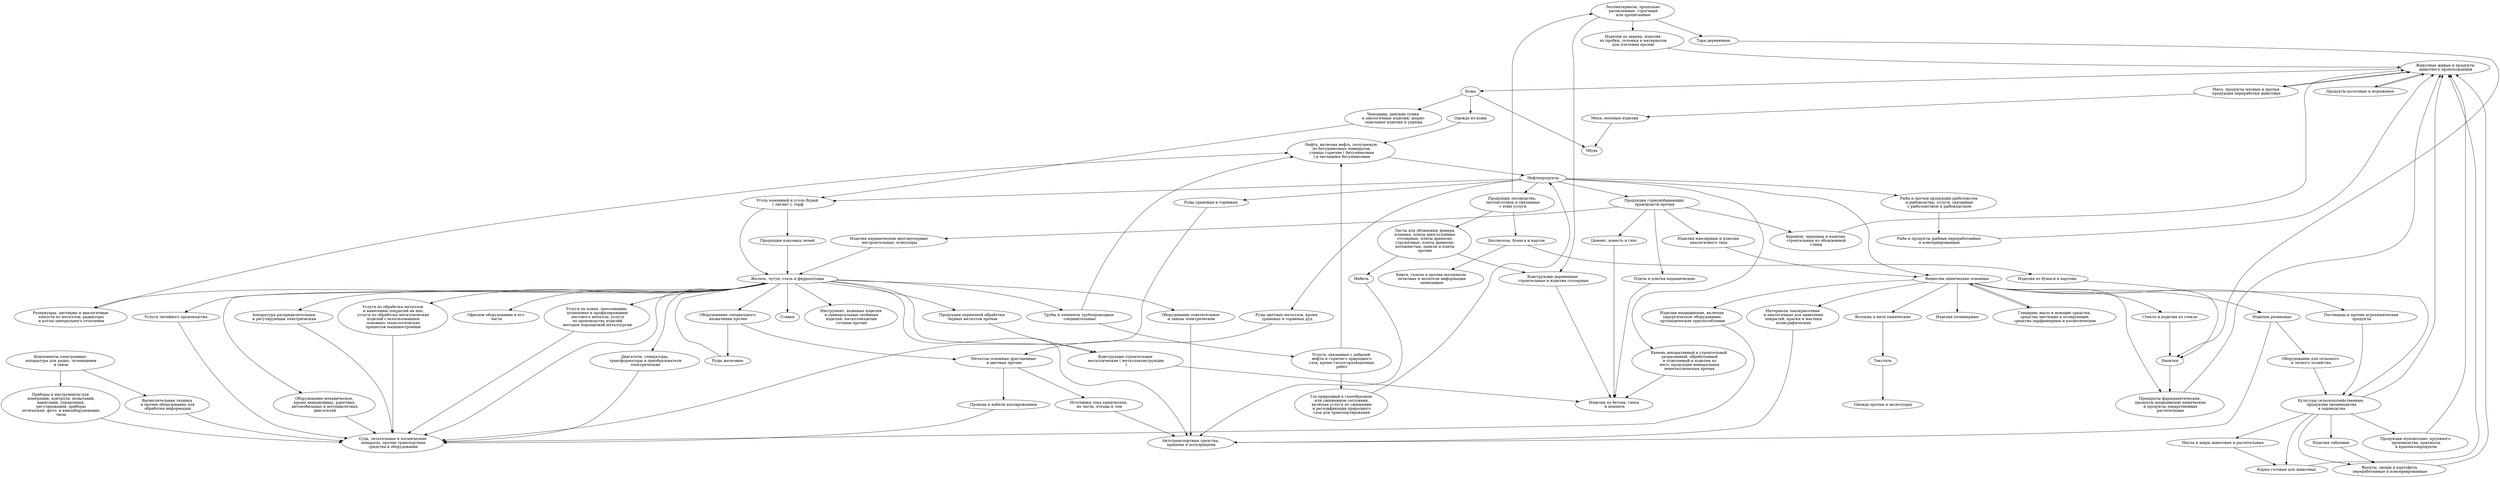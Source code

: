 digraph a {
K = 0.5;
"Цемент, известь и гипс" -> "Изделия из бетона, гипса
 и цемента" [len=1, weight="92"];

"Изделия из дерева, изделия
 из пробки, соломки и материалов
 для плетения прочие" -> "Животные живые и продукты
 животного происхождения" [len=1, weight="-1"];

"Корма готовые для животных" -> "Животные живые и продукты
 животного происхождения" [len=1, weight="87"];

"Изделия керамические неогнеупорные
 нестроительные; огнеупоры" -> "Железо, чугун, сталь и ферросплавы" [len=1, weight="27"];

"Лесоматериалы, продольно
 распиленные, строганые
 или пропитанные" -> "Изделия из дерева, изделия
 из пробки, соломки и материалов
 для плетения прочие" [len=1, weight="73"];

"Лесоматериалы, продольно
 распиленные, строганые
 или пропитанные" -> "Тара деревянная" [len=1, weight="96"];

"Лесоматериалы, продольно
 распиленные, строганые
 или пропитанные" -> "Конструкции деревянные
 строительные и изделия столярные" [len=1, weight="64"];

"Волокна и нити химические" -> "Текстиль" [len=1, weight="83"];

"Руды урановые и ториевые" -> "Суда, летательные и космические
 аппараты, прочие транспортные
 средства и оборудование" [len=1, weight="21"];

"Продукция коксовых печей" -> "Железо, чугун, сталь и ферросплавы" [len=1, weight="41"];

"Целлюлоза, бумага и картон" -> "Изделия из бумаги и картона" [len=1, weight="82"];

"Целлюлоза, бумага и картон" -> "Книги, газеты и прочие материалы
 печатные и носители информации
 записанные" [len=1, weight="52"];

"Продукция лесоводства,
 лесозаготовок и связанные
 с этим услуги" -> "Лесоматериалы, продольно
 распиленные, строганые
 или пропитанные" [len=1, weight="85"];

"Продукция лесоводства,
 лесозаготовок и связанные
 с этим услуги" -> "Целлюлоза, бумага и картон" [len=1, weight="52"];

"Продукция лесоводства,
 лесозаготовок и связанные
 с этим услуги" -> "Листы для облицовки; фанера
 клееная, плиты многослойные
 столярные, плиты древесно-
 стружечные, плиты древесно-
 волокнистые, панели и плиты
 прочие" [len=1, weight="76"];

"Двигатели, генераторы,
 трансформаторы и преобразователи
 электрические" -> "Суда, летательные и космические
 аппараты, прочие транспортные
 средства и оборудование" [len=1, weight="23"];

"Провода и кабели изолированные" -> "Суда, летательные и космические
 аппараты, прочие транспортные
 средства и оборудование" [len=1, weight="8"];

"Культуры сельскохозяйственные,
 продукция овощеводства
 и садоводства" -> "Корма готовые для животных" [len=1, weight="75"];

"Культуры сельскохозяйственные,
 продукция овощеводства
 и садоводства" -> "Продукция мукомольно- крупяного
 производства, крахмалы
 и крахмалопродукты" [len=1, weight="77"];

"Культуры сельскохозяйственные,
 продукция овощеводства
 и садоводства" -> "Изделия табачные" [len=1, weight="71"];

"Культуры сельскохозяйственные,
 продукция овощеводства
 и садоводства" -> "Фрукты, овощи и картофель
 переработанные и консервированные" [len=1, weight="48"];

"Культуры сельскохозяйственные,
 продукция овощеводства
 и садоводства" -> "Масла и жиры животные и растительные" [len=1, weight="72"];

"Культуры сельскохозяйственные,
 продукция овощеводства
 и садоводства" -> "Животные живые и продукты
 животного происхождения" [len=1, weight="68"];

"Глицерин; мыло и моющие средства,
 средства чистящие и полирующие,
 средства парфюмерные и косметические" -> "Вещества химические основные" [len=1, weight="57"];

"Одежда из кожи" -> "Нефть, включая нефть, получаемую
 из битуминозных минералов;
 сланцы горючие ( битуминозные
 ) и песчаники битуминозные" [len=1, weight="-1"];

"Резервуары, цистерны и аналогичные
 емкости из металлов; радиаторы
 и котлы центрального отопления" -> "Нефть, включая нефть, получаемую
 из битуминозных минералов;
 сланцы горючие ( битуминозные
 ) и песчаники битуминозные" [len=1, weight="17"];

"Изделия резиновые" -> "Автотранспортные средства,
 прицепы и полуприцепы" [len=1, weight="9"];

"Изделия резиновые" -> "Оборудование для сельского
 и лесного хозяйства" [len=1, weight="22"];

"Продукция горнодобывающих
 производств прочая" -> "Цемент, известь и гипс" [len=1, weight="21"];

"Продукция горнодобывающих
 производств прочая" -> "Изделия керамические неогнеупорные
 нестроительные; огнеупоры" [len=1, weight="23"];

"Продукция горнодобывающих
 производств прочая" -> "Плиты и плитки керамические" [len=1, weight="38"];

"Продукция горнодобывающих
 производств прочая" -> "Кирпичи, черепица и изделия
 строительные из обожженной
 глины" [len=1, weight="73"];

"Продукция горнодобывающих
 производств прочая" -> "Изделия ювелирные и изделия
 аналогичного типа" [len=1, weight="23"];

"Трубы и элементы трубопроводные
 соединительные" -> "Нефть, включая нефть, получаемую
 из битуминозных минералов;
 сланцы горючие ( битуминозные
 ) и песчаники битуминозные" [len=1, weight="0"];

"Трубы и элементы трубопроводные
 соединительные" -> "Услуги, связанные с добычей
 нефти и горючего природного
 газа, кроме геологоразведочных
 работ" [len=1, weight="5"];

"Плиты и плитки керамические" -> "Изделия из бетона, гипса
 и цемента" [len=1, weight="38"];

"Источники тока химические,
 их части, отходы и лом" -> "Автотранспортные средства,
 прицепы и полуприцепы" [len=1, weight="29"];

"Вычислительная техника
 и прочее оборудование для
 обработки информации" -> "Суда, летательные и космические
 аппараты, прочие транспортные
 средства и оборудование" [len=1, weight="5"];

"Услуги литейного производства" -> "Суда, летательные и космические
 аппараты, прочие транспортные
 средства и оборудование" [len=1, weight="27"];

"Нефть, включая нефть, получаемую
 из битуминозных минералов;
 сланцы горючие ( битуминозные
 ) и песчаники битуминозные" -> "Нефтепродукты" [len=1, weight="0"];

"Оборудование механическое,
 кроме авиационных, ракетных,
 автомобильных и мотоциклетных
 двигателей" -> "Суда, летательные и космические
 аппараты, прочие транспортные
 средства и оборудование" [len=1, weight="32"];

"Кирпичи, черепица и изделия
 строительные из обожженной
 глины" -> "Животные живые и продукты
 животного происхождения" [len=1, weight="1"];

"Продукты молочные и мороженое" -> "Животные живые и продукты
 животного происхождения" [len=1, weight="23"];

"Материалы лакокрасочные
 и аналогичные для нанесения
 покрытий, краски и мастики
 полиграфические" -> "Автотранспортные средства,
 прицепы и полуприцепы" [len=1, weight="7"];

"Тара деревянная" -> "Напитки" [len=1, weight="-2"];

"Продукция мукомольно- крупяного
 производства, крахмалы
 и крахмалопродукты" -> "Животные живые и продукты
 животного происхождения" [len=1, weight="85"];

"Мясо, продукты мясные и прочая
 продукция переработки животных" -> "Меха; меховые изделия" [len=1, weight="21"];

"Мясо, продукты мясные и прочая
 продукция переработки животных" -> "Животные живые и продукты
 животного происхождения" [len=1, weight="23"];

"Рыба и прочая продукция рыболовства
 и рыбоводства; услуги, связанные
 с рыболовством и рыбоводством" -> "Рыба и продукты рыбные переработанные
 и консервированные" [len=1, weight="59"];

"Чемоданы, дамские сумки
 и аналогичные изделия; шорно-
 седельные изделия и упряжь" -> "Уголь каменный и уголь бурый
 ( лигнит ); торф" [len=1, weight="31"];

"Изделия из бумаги и картона" -> "Напитки" [len=1, weight="3"];

"Текстиль" -> "Одежда прочая и аксессуары" [len=1, weight="88"];

"Газ природный в газообразном
 или сжиженном состоянии,
 включая услуги по сжижению
 и регазификации природного
 газа для транспортирования" -> "Нефтепродукты" [len=1, weight="5"];

"Железо, чугун, сталь и ферросплавы" -> "Инструмент, ножевые изделия
 и универсальные скобяные
 изделия; металлоизделия
 готовые прочие" [len=1, weight="41"];

"Железо, чугун, сталь и ферросплавы" -> "Офисное оборудование и его
 части" [len=1, weight="13"];

"Железо, чугун, сталь и ферросплавы" -> "Двигатели, генераторы,
 трансформаторы и преобразователи
 электрические" [len=1, weight="23"];

"Железо, чугун, сталь и ферросплавы" -> "Резервуары, цистерны и аналогичные
 емкости из металлов; радиаторы
 и котлы центрального отопления" [len=1, weight="39"];

"Железо, чугун, сталь и ферросплавы" -> "Трубы и элементы трубопроводные
 соединительные" [len=1, weight="47"];

"Железо, чугун, сталь и ферросплавы" -> "Услуги литейного производства" [len=1, weight="46"];

"Железо, чугун, сталь и ферросплавы" -> "Оборудование механическое,
 кроме авиационных, ракетных,
 автомобильных и мотоциклетных
 двигателей" [len=1, weight="16"];

"Железо, чугун, сталь и ферросплавы" -> "Суда, летательные и космические
 аппараты, прочие транспортные
 средства и оборудование" [len=1, weight="7"];

"Железо, чугун, сталь и ферросплавы" -> "Автотранспортные средства,
 прицепы и полуприцепы" [len=1, weight="2"];

"Железо, чугун, сталь и ферросплавы" -> "Аппаратура распределительная
 и регулирующая электрическая" [len=1, weight="18"];

"Железо, чугун, сталь и ферросплавы" -> "Услуги по обработке металлов
 и нанесению покрытий на них;
 услуги по обработке металлических
 изделий с использованием
 основных технологических
 процессов машиностроения" [len=1, weight="45"];

"Железо, чугун, сталь и ферросплавы" -> "Конструкции строительные
 металлические ( металлоконструкции
 )" [len=1, weight="44"];

"Железо, чугун, сталь и ферросплавы" -> "Оборудование осветительное
 и лампы электрические" [len=1, weight="36"];

"Железо, чугун, сталь и ферросплавы" -> "Услуги по ковке, прессованию,
 штамповке и профилированию
 листового металла; услуги
 по производству изделий
 методом порошковой металлургии" [len=1, weight="51"];

"Железо, чугун, сталь и ферросплавы" -> "Продукция первичной обработки
 черных металлов прочая" [len=1, weight="53"];

"Железо, чугун, сталь и ферросплавы" -> "Станки" [len=1, weight="29"];

"Железо, чугун, сталь и ферросплавы" -> "Оборудование специального
 назначения прочее" [len=1, weight="34"];

"Аппаратура распределительная
 и регулирующая электрическая" -> "Суда, летательные и космические
 аппараты, прочие транспортные
 средства и оборудование" [len=1, weight="15"];

"Руды цветных металлов, кроме
 урановых и ториевых руд" -> "Металлы основные драгоценные
 и цветные прочие" [len=1, weight="75"];

"Изделия ювелирные и изделия
 аналогичного типа" -> "Вещества химические основные" [len=1, weight="69"];

"Меха; меховые изделия" -> "Обувь" [len=1, weight="28"];

"Услуги по обработке металлов
 и нанесению покрытий на них;
 услуги по обработке металлических
 изделий с использованием
 основных технологических
 процессов машиностроения" -> "Суда, летательные и космические
 аппараты, прочие транспортные
 средства и оборудование" [len=1, weight="26"];

"Конструкции строительные
 металлические ( металлоконструкции
 )" -> "Изделия из бетона, гипса
 и цемента" [len=1, weight="27"];

"Препараты фармацевтические,
 продукты медицинские химические
 и продукты лекарственные
 растительные" -> "Животные живые и продукты
 животного происхождения" [len=1, weight="13"];

"Оборудование осветительное
 и лампы электрические" -> "Автотранспортные средства,
 прицепы и полуприцепы" [len=1, weight="19"];

"Изделия табачные" -> "Фрукты, овощи и картофель
 переработанные и консервированные" [len=1, weight="64"];

"Вещества химические основные" -> "Волокна и нити химические" [len=1, weight="53"];

"Вещества химические основные" -> "Культуры сельскохозяйственные,
 продукция овощеводства
 и садоводства" [len=1, weight="55"];

"Вещества химические основные" -> "Глицерин; мыло и моющие средства,
 средства чистящие и полирующие,
 средства парфюмерные и косметические" [len=1, weight="57"];

"Вещества химические основные" -> "Изделия резиновые" [len=1, weight="57"];

"Вещества химические основные" -> "Материалы лакокрасочные
 и аналогичные для нанесения
 покрытий, краски и мастики
 полиграфические" [len=1, weight="72"];

"Вещества химические основные" -> "Препараты фармацевтические,
 продукты медицинские химические
 и продукты лекарственные
 растительные" [len=1, weight="15"];

"Вещества химические основные" -> "Стекло и изделия из стекла" [len=1, weight="47"];

"Вещества химические основные" -> "Изделия медицинские, включая
 хирургическое оборудование,
 ортопедические приспособления" [len=1, weight="22"];

"Вещества химические основные" -> "Изделия полимерные" [len=1, weight="57"];

"Вещества химические основные" -> "Пестициды и прочие агрохимические
 продукты" [len=1, weight="84"];

"Кожа" -> "Обувь" [len=1, weight="43"];

"Кожа" -> "Одежда из кожи" [len=1, weight="99"];

"Кожа" -> "Чемоданы, дамские сумки
 и аналогичные изделия; шорно-
 седельные изделия и упряжь" [len=1, weight="81"];

"Рыба и продукты рыбные переработанные
 и консервированные" -> "Животные живые и продукты
 животного происхождения" [len=1, weight="1"];

"Руды железные" -> "Железо, чугун, сталь и ферросплавы" [len=1, weight="20"];

"Приборы и инструменты для
 измерения, контроля, испытаний,
 навигации, управления,
 регулирования; приборы
 оптические, фото- и кинооборудование;
 часы" -> "Суда, летательные и космические
 аппараты, прочие транспортные
 средства и оборудование" [len=1, weight="29"];

"Листы для облицовки; фанера
 клееная, плиты многослойные
 столярные, плиты древесно-
 стружечные, плиты древесно-
 волокнистые, панели и плиты
 прочие" -> "Мебель" [len=1, weight="41"];

"Листы для облицовки; фанера
 клееная, плиты многослойные
 столярные, плиты древесно-
 стружечные, плиты древесно-
 волокнистые, панели и плиты
 прочие" -> "Конструкции деревянные
 строительные и изделия столярные" [len=1, weight="71"];

"Мебель" -> "Автотранспортные средства,
 прицепы и полуприцепы" [len=1, weight="8"];

"Услуги, связанные с добычей
 нефти и горючего природного
 газа, кроме геологоразведочных
 работ" -> "Нефть, включая нефть, получаемую
 из битуминозных минералов;
 сланцы горючие ( битуминозные
 ) и песчаники битуминозные" [len=1, weight="93"];

"Услуги, связанные с добычей
 нефти и горючего природного
 газа, кроме геологоразведочных
 работ" -> "Газ природный в газообразном
 или сжиженном состоянии,
 включая услуги по сжижению
 и регазификации природного
 газа для транспортирования" [len=1, weight="90"];

"Стекло и изделия из стекла" -> "Напитки" [len=1, weight="44"];

"Напитки" -> "Препараты фармацевтические,
 продукты медицинские химические
 и продукты лекарственные
 растительные" [len=1, weight="7"];

"Компоненты электронные;
 аппаратура для радио, телевидения
 и связи" -> "Вычислительная техника
 и прочее оборудование для
 обработки информации" [len=1, weight="52"];

"Компоненты электронные;
 аппаратура для радио, телевидения
 и связи" -> "Приборы и инструменты для
 измерения, контроля, испытаний,
 навигации, управления,
 регулирования; приборы
 оптические, фото- и кинооборудование;
 часы" [len=1, weight="64"];

"Металлы основные драгоценные
 и цветные прочие" -> "Провода и кабели изолированные" [len=1, weight="94"];

"Металлы основные драгоценные
 и цветные прочие" -> "Источники тока химические,
 их части, отходы и лом" [len=1, weight="91"];

"Услуги по ковке, прессованию,
 штамповке и профилированию
 листового металла; услуги
 по производству изделий
 методом порошковой металлургии" -> "Суда, летательные и космические
 аппараты, прочие транспортные
 средства и оборудование" [len=1, weight="22"];

"Фрукты, овощи и картофель
 переработанные и консервированные" -> "Животные живые и продукты
 животного происхождения" [len=1, weight="55"];

"Продукция первичной обработки
 черных металлов прочая" -> "Конструкции строительные
 металлические ( металлоконструкции
 )" [len=1, weight="97"];

"Нефтепродукты" -> "Руды урановые и ториевые" [len=1, weight="21"];

"Нефтепродукты" -> "Продукция лесоводства,
 лесозаготовок и связанные
 с этим услуги" [len=1, weight="20"];

"Нефтепродукты" -> "Продукция горнодобывающих
 производств прочая" [len=1, weight="40"];

"Нефтепродукты" -> "Рыба и прочая продукция рыболовства
 и рыбоводства; услуги, связанные
 с рыболовством и рыбоводством" [len=1, weight="30"];

"Нефтепродукты" -> "Руды цветных металлов, кроме
 урановых и ториевых руд" [len=1, weight="18"];

"Нефтепродукты" -> "Вещества химические основные" [len=1, weight="45"];

"Нефтепродукты" -> "Уголь каменный и уголь бурый
 ( лигнит ); торф" [len=1, weight="7"];

"Нефтепродукты" -> "Камень декоративный и строительный
 разрезанный, обработанный
 и отделанный и изделия из
 него; продукция минеральная
 неметаллическая прочая" [len=1, weight="21"];

"Оборудование специального
 назначения прочее" -> "Руды железные" [len=1, weight="51"];

"Оборудование специального
 назначения прочее" -> "Металлы основные драгоценные
 и цветные прочие" [len=1, weight="17"];

"Масла и жиры животные и растительные" -> "Корма готовые для животных" [len=1, weight="97"];

"Изделия медицинские, включая
 хирургическое оборудование,
 ортопедические приспособления" -> "Суда, летательные и космические
 аппараты, прочие транспортные
 средства и оборудование" [len=1, weight="11"];

"Оборудование для сельского
 и лесного хозяйства" -> "Культуры сельскохозяйственные,
 продукция овощеводства
 и садоводства" [len=1, weight="27"];

"Конструкции деревянные
 строительные и изделия столярные" -> "Изделия из бетона, гипса
 и цемента" [len=1, weight="20"];

"Пестициды и прочие агрохимические
 продукты" -> "Культуры сельскохозяйственные,
 продукция овощеводства
 и садоводства" [len=1, weight="58"];

"Уголь каменный и уголь бурый
 ( лигнит ); торф" -> "Продукция коксовых печей" [len=1, weight="92"];

"Уголь каменный и уголь бурый
 ( лигнит ); торф" -> "Железо, чугун, сталь и ферросплавы" [len=1, weight="38"];

"Камень декоративный и строительный
 разрезанный, обработанный
 и отделанный и изделия из
 него; продукция минеральная
 неметаллическая прочая" -> "Изделия из бетона, гипса
 и цемента" [len=1, weight="41"];

"Животные живые и продукты
 животного происхождения" -> "Продукты молочные и мороженое" [len=1, weight="23"];

"Животные живые и продукты
 животного происхождения" -> "Мясо, продукты мясные и прочая
 продукция переработки животных" [len=1, weight="23"];

"Животные живые и продукты
 животного происхождения" -> "Кожа" [len=1, weight="20"];
 }